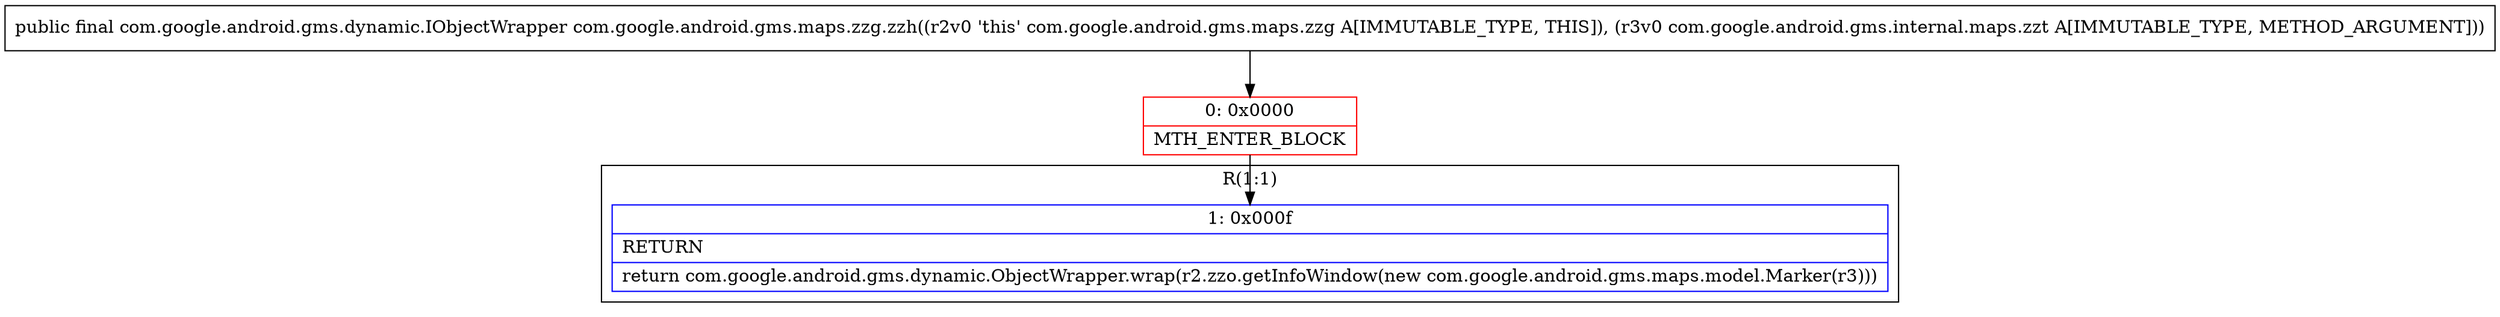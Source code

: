 digraph "CFG forcom.google.android.gms.maps.zzg.zzh(Lcom\/google\/android\/gms\/internal\/maps\/zzt;)Lcom\/google\/android\/gms\/dynamic\/IObjectWrapper;" {
subgraph cluster_Region_1008250514 {
label = "R(1:1)";
node [shape=record,color=blue];
Node_1 [shape=record,label="{1\:\ 0x000f|RETURN\l|return com.google.android.gms.dynamic.ObjectWrapper.wrap(r2.zzo.getInfoWindow(new com.google.android.gms.maps.model.Marker(r3)))\l}"];
}
Node_0 [shape=record,color=red,label="{0\:\ 0x0000|MTH_ENTER_BLOCK\l}"];
MethodNode[shape=record,label="{public final com.google.android.gms.dynamic.IObjectWrapper com.google.android.gms.maps.zzg.zzh((r2v0 'this' com.google.android.gms.maps.zzg A[IMMUTABLE_TYPE, THIS]), (r3v0 com.google.android.gms.internal.maps.zzt A[IMMUTABLE_TYPE, METHOD_ARGUMENT])) }"];
MethodNode -> Node_0;
Node_0 -> Node_1;
}

